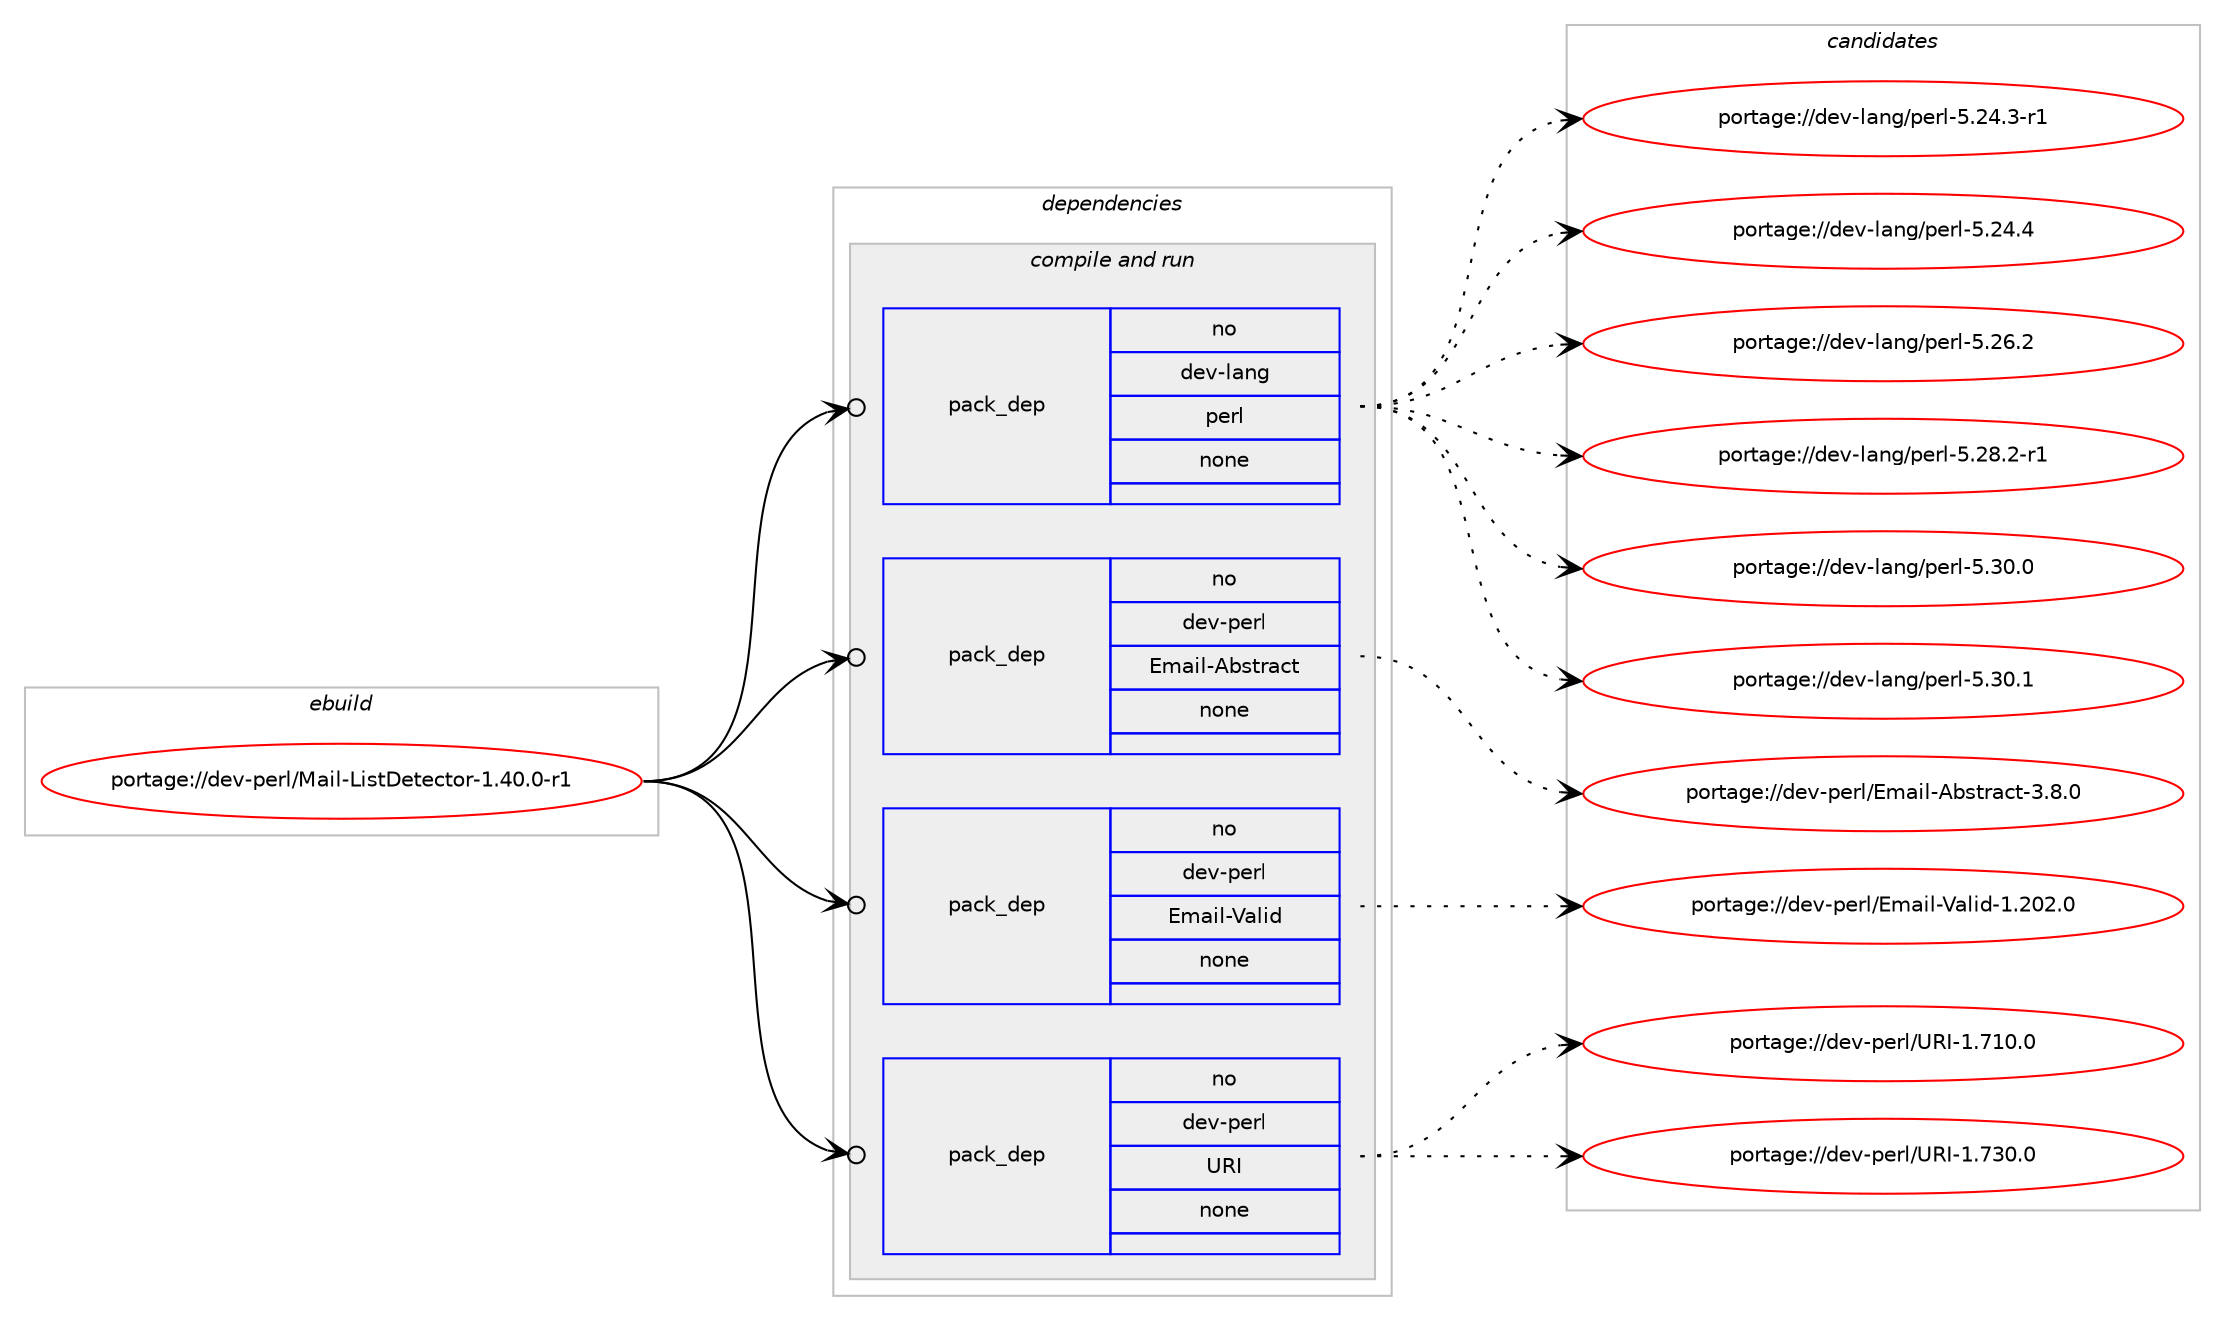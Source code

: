 digraph prolog {

# *************
# Graph options
# *************

newrank=true;
concentrate=true;
compound=true;
graph [rankdir=LR,fontname=Helvetica,fontsize=10,ranksep=1.5];#, ranksep=2.5, nodesep=0.2];
edge  [arrowhead=vee];
node  [fontname=Helvetica,fontsize=10];

# **********
# The ebuild
# **********

subgraph cluster_leftcol {
color=gray;
rank=same;
label=<<i>ebuild</i>>;
id [label="portage://dev-perl/Mail-ListDetector-1.40.0-r1", color=red, width=4, href="../dev-perl/Mail-ListDetector-1.40.0-r1.svg"];
}

# ****************
# The dependencies
# ****************

subgraph cluster_midcol {
color=gray;
label=<<i>dependencies</i>>;
subgraph cluster_compile {
fillcolor="#eeeeee";
style=filled;
label=<<i>compile</i>>;
}
subgraph cluster_compileandrun {
fillcolor="#eeeeee";
style=filled;
label=<<i>compile and run</i>>;
subgraph pack89386 {
dependency115784 [label=<<TABLE BORDER="0" CELLBORDER="1" CELLSPACING="0" CELLPADDING="4" WIDTH="220"><TR><TD ROWSPAN="6" CELLPADDING="30">pack_dep</TD></TR><TR><TD WIDTH="110">no</TD></TR><TR><TD>dev-lang</TD></TR><TR><TD>perl</TD></TR><TR><TD>none</TD></TR><TR><TD></TD></TR></TABLE>>, shape=none, color=blue];
}
id:e -> dependency115784:w [weight=20,style="solid",arrowhead="odotvee"];
subgraph pack89387 {
dependency115785 [label=<<TABLE BORDER="0" CELLBORDER="1" CELLSPACING="0" CELLPADDING="4" WIDTH="220"><TR><TD ROWSPAN="6" CELLPADDING="30">pack_dep</TD></TR><TR><TD WIDTH="110">no</TD></TR><TR><TD>dev-perl</TD></TR><TR><TD>Email-Abstract</TD></TR><TR><TD>none</TD></TR><TR><TD></TD></TR></TABLE>>, shape=none, color=blue];
}
id:e -> dependency115785:w [weight=20,style="solid",arrowhead="odotvee"];
subgraph pack89388 {
dependency115786 [label=<<TABLE BORDER="0" CELLBORDER="1" CELLSPACING="0" CELLPADDING="4" WIDTH="220"><TR><TD ROWSPAN="6" CELLPADDING="30">pack_dep</TD></TR><TR><TD WIDTH="110">no</TD></TR><TR><TD>dev-perl</TD></TR><TR><TD>Email-Valid</TD></TR><TR><TD>none</TD></TR><TR><TD></TD></TR></TABLE>>, shape=none, color=blue];
}
id:e -> dependency115786:w [weight=20,style="solid",arrowhead="odotvee"];
subgraph pack89389 {
dependency115787 [label=<<TABLE BORDER="0" CELLBORDER="1" CELLSPACING="0" CELLPADDING="4" WIDTH="220"><TR><TD ROWSPAN="6" CELLPADDING="30">pack_dep</TD></TR><TR><TD WIDTH="110">no</TD></TR><TR><TD>dev-perl</TD></TR><TR><TD>URI</TD></TR><TR><TD>none</TD></TR><TR><TD></TD></TR></TABLE>>, shape=none, color=blue];
}
id:e -> dependency115787:w [weight=20,style="solid",arrowhead="odotvee"];
}
subgraph cluster_run {
fillcolor="#eeeeee";
style=filled;
label=<<i>run</i>>;
}
}

# **************
# The candidates
# **************

subgraph cluster_choices {
rank=same;
color=gray;
label=<<i>candidates</i>>;

subgraph choice89386 {
color=black;
nodesep=1;
choiceportage100101118451089711010347112101114108455346505246514511449 [label="portage://dev-lang/perl-5.24.3-r1", color=red, width=4,href="../dev-lang/perl-5.24.3-r1.svg"];
choiceportage10010111845108971101034711210111410845534650524652 [label="portage://dev-lang/perl-5.24.4", color=red, width=4,href="../dev-lang/perl-5.24.4.svg"];
choiceportage10010111845108971101034711210111410845534650544650 [label="portage://dev-lang/perl-5.26.2", color=red, width=4,href="../dev-lang/perl-5.26.2.svg"];
choiceportage100101118451089711010347112101114108455346505646504511449 [label="portage://dev-lang/perl-5.28.2-r1", color=red, width=4,href="../dev-lang/perl-5.28.2-r1.svg"];
choiceportage10010111845108971101034711210111410845534651484648 [label="portage://dev-lang/perl-5.30.0", color=red, width=4,href="../dev-lang/perl-5.30.0.svg"];
choiceportage10010111845108971101034711210111410845534651484649 [label="portage://dev-lang/perl-5.30.1", color=red, width=4,href="../dev-lang/perl-5.30.1.svg"];
dependency115784:e -> choiceportage100101118451089711010347112101114108455346505246514511449:w [style=dotted,weight="100"];
dependency115784:e -> choiceportage10010111845108971101034711210111410845534650524652:w [style=dotted,weight="100"];
dependency115784:e -> choiceportage10010111845108971101034711210111410845534650544650:w [style=dotted,weight="100"];
dependency115784:e -> choiceportage100101118451089711010347112101114108455346505646504511449:w [style=dotted,weight="100"];
dependency115784:e -> choiceportage10010111845108971101034711210111410845534651484648:w [style=dotted,weight="100"];
dependency115784:e -> choiceportage10010111845108971101034711210111410845534651484649:w [style=dotted,weight="100"];
}
subgraph choice89387 {
color=black;
nodesep=1;
choiceportage100101118451121011141084769109971051084565981151161149799116455146564648 [label="portage://dev-perl/Email-Abstract-3.8.0", color=red, width=4,href="../dev-perl/Email-Abstract-3.8.0.svg"];
dependency115785:e -> choiceportage100101118451121011141084769109971051084565981151161149799116455146564648:w [style=dotted,weight="100"];
}
subgraph choice89388 {
color=black;
nodesep=1;
choiceportage100101118451121011141084769109971051084586971081051004549465048504648 [label="portage://dev-perl/Email-Valid-1.202.0", color=red, width=4,href="../dev-perl/Email-Valid-1.202.0.svg"];
dependency115786:e -> choiceportage100101118451121011141084769109971051084586971081051004549465048504648:w [style=dotted,weight="100"];
}
subgraph choice89389 {
color=black;
nodesep=1;
choiceportage10010111845112101114108478582734549465549484648 [label="portage://dev-perl/URI-1.710.0", color=red, width=4,href="../dev-perl/URI-1.710.0.svg"];
choiceportage10010111845112101114108478582734549465551484648 [label="portage://dev-perl/URI-1.730.0", color=red, width=4,href="../dev-perl/URI-1.730.0.svg"];
dependency115787:e -> choiceportage10010111845112101114108478582734549465549484648:w [style=dotted,weight="100"];
dependency115787:e -> choiceportage10010111845112101114108478582734549465551484648:w [style=dotted,weight="100"];
}
}

}
